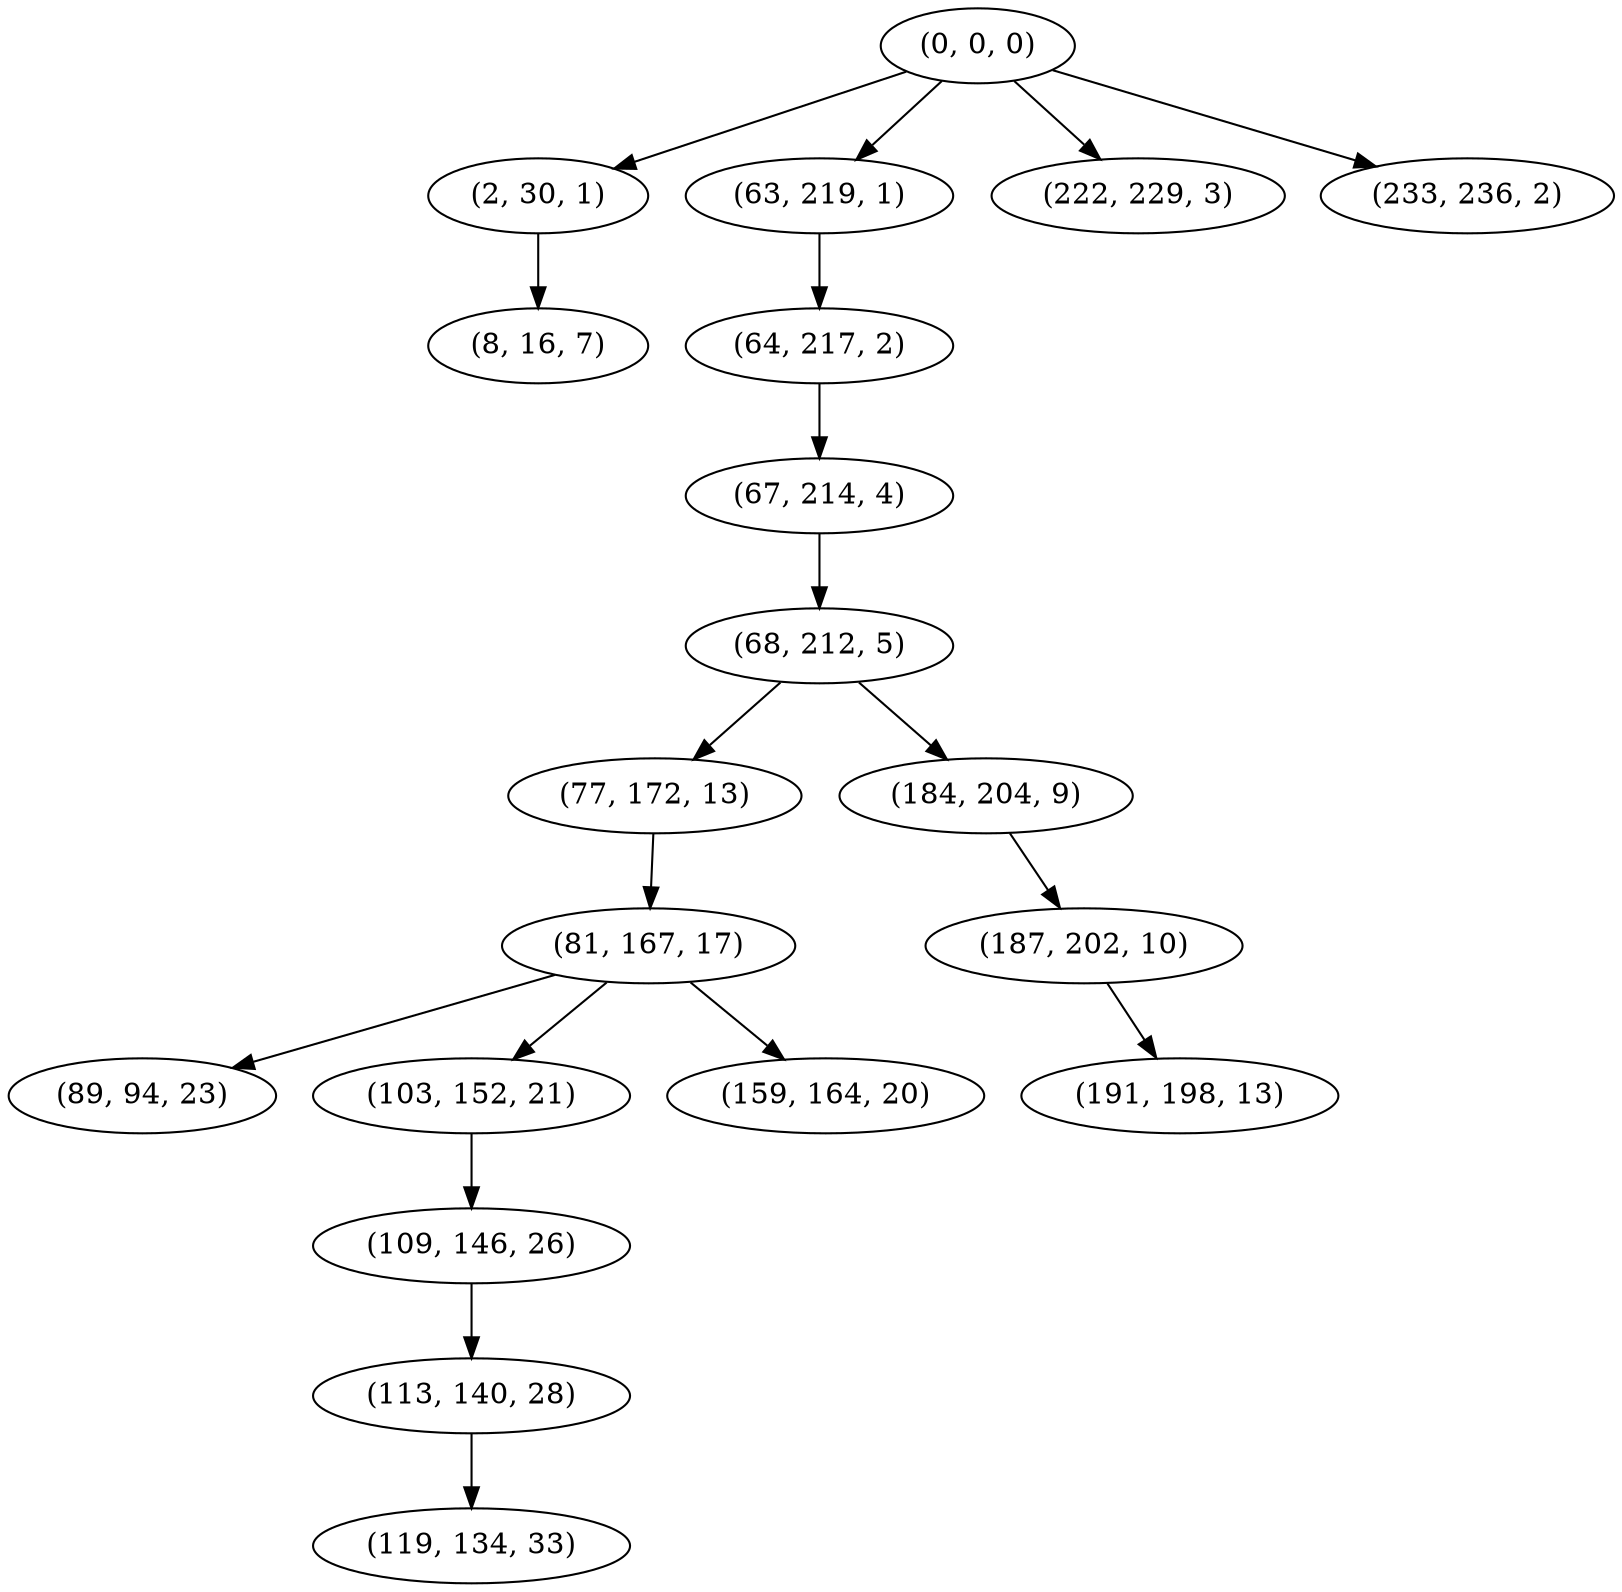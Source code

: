 digraph tree {
    "(0, 0, 0)";
    "(2, 30, 1)";
    "(8, 16, 7)";
    "(63, 219, 1)";
    "(64, 217, 2)";
    "(67, 214, 4)";
    "(68, 212, 5)";
    "(77, 172, 13)";
    "(81, 167, 17)";
    "(89, 94, 23)";
    "(103, 152, 21)";
    "(109, 146, 26)";
    "(113, 140, 28)";
    "(119, 134, 33)";
    "(159, 164, 20)";
    "(184, 204, 9)";
    "(187, 202, 10)";
    "(191, 198, 13)";
    "(222, 229, 3)";
    "(233, 236, 2)";
    "(0, 0, 0)" -> "(2, 30, 1)";
    "(0, 0, 0)" -> "(63, 219, 1)";
    "(0, 0, 0)" -> "(222, 229, 3)";
    "(0, 0, 0)" -> "(233, 236, 2)";
    "(2, 30, 1)" -> "(8, 16, 7)";
    "(63, 219, 1)" -> "(64, 217, 2)";
    "(64, 217, 2)" -> "(67, 214, 4)";
    "(67, 214, 4)" -> "(68, 212, 5)";
    "(68, 212, 5)" -> "(77, 172, 13)";
    "(68, 212, 5)" -> "(184, 204, 9)";
    "(77, 172, 13)" -> "(81, 167, 17)";
    "(81, 167, 17)" -> "(89, 94, 23)";
    "(81, 167, 17)" -> "(103, 152, 21)";
    "(81, 167, 17)" -> "(159, 164, 20)";
    "(103, 152, 21)" -> "(109, 146, 26)";
    "(109, 146, 26)" -> "(113, 140, 28)";
    "(113, 140, 28)" -> "(119, 134, 33)";
    "(184, 204, 9)" -> "(187, 202, 10)";
    "(187, 202, 10)" -> "(191, 198, 13)";
}
